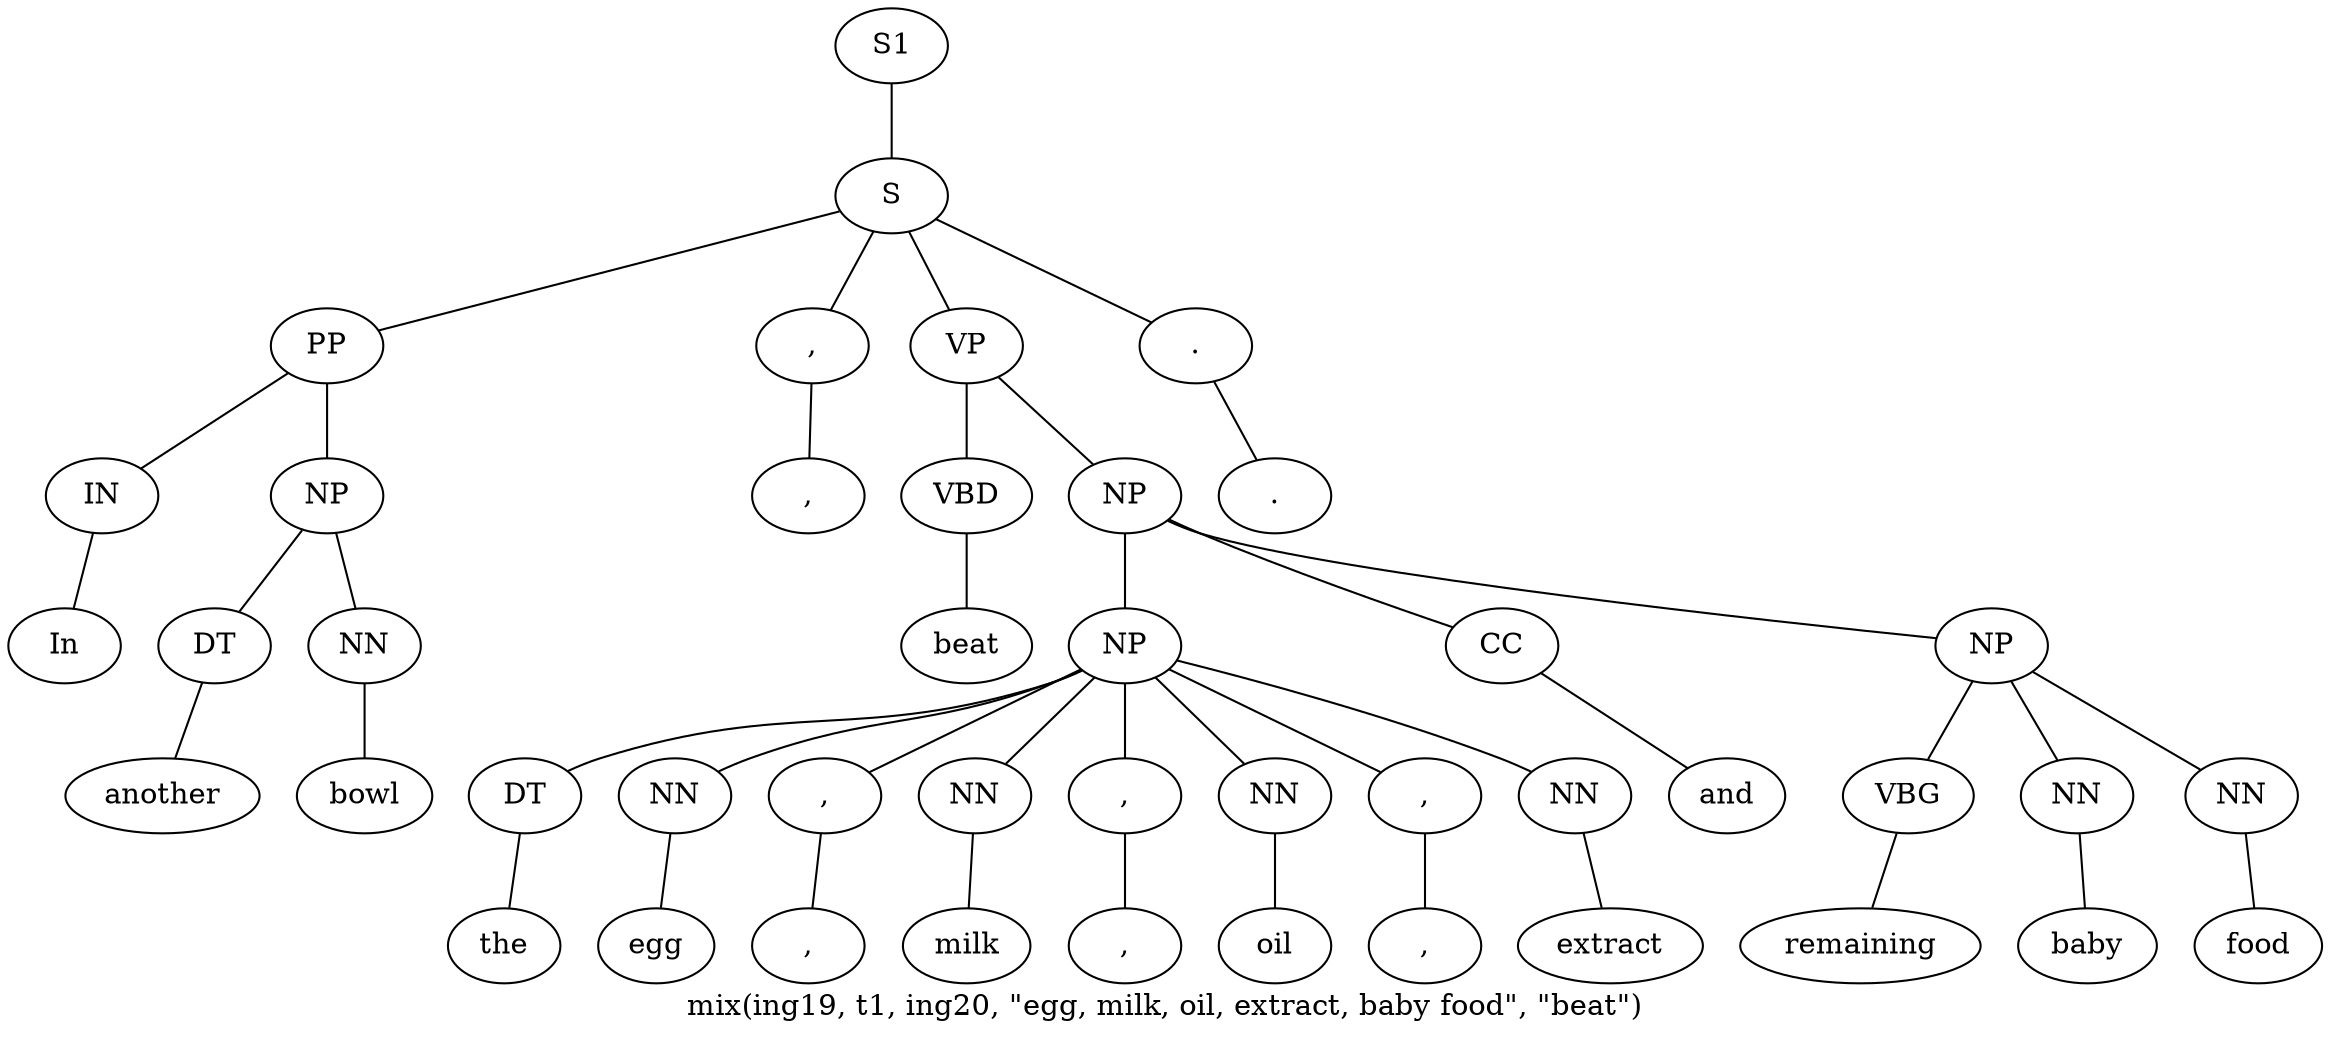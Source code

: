 graph SyntaxGraph {
	label = "mix(ing19, t1, ing20, \"egg, milk, oil, extract, baby food\", \"beat\")";
	Node0 [label="S1"];
	Node1 [label="S"];
	Node2 [label="PP"];
	Node3 [label="IN"];
	Node4 [label="In"];
	Node5 [label="NP"];
	Node6 [label="DT"];
	Node7 [label="another"];
	Node8 [label="NN"];
	Node9 [label="bowl"];
	Node10 [label=","];
	Node11 [label=","];
	Node12 [label="VP"];
	Node13 [label="VBD"];
	Node14 [label="beat"];
	Node15 [label="NP"];
	Node16 [label="NP"];
	Node17 [label="DT"];
	Node18 [label="the"];
	Node19 [label="NN"];
	Node20 [label="egg"];
	Node21 [label=","];
	Node22 [label=","];
	Node23 [label="NN"];
	Node24 [label="milk"];
	Node25 [label=","];
	Node26 [label=","];
	Node27 [label="NN"];
	Node28 [label="oil"];
	Node29 [label=","];
	Node30 [label=","];
	Node31 [label="NN"];
	Node32 [label="extract"];
	Node33 [label="CC"];
	Node34 [label="and"];
	Node35 [label="NP"];
	Node36 [label="VBG"];
	Node37 [label="remaining"];
	Node38 [label="NN"];
	Node39 [label="baby"];
	Node40 [label="NN"];
	Node41 [label="food"];
	Node42 [label="."];
	Node43 [label="."];

	Node0 -- Node1;
	Node1 -- Node2;
	Node1 -- Node10;
	Node1 -- Node12;
	Node1 -- Node42;
	Node2 -- Node3;
	Node2 -- Node5;
	Node3 -- Node4;
	Node5 -- Node6;
	Node5 -- Node8;
	Node6 -- Node7;
	Node8 -- Node9;
	Node10 -- Node11;
	Node12 -- Node13;
	Node12 -- Node15;
	Node13 -- Node14;
	Node15 -- Node16;
	Node15 -- Node33;
	Node15 -- Node35;
	Node16 -- Node17;
	Node16 -- Node19;
	Node16 -- Node21;
	Node16 -- Node23;
	Node16 -- Node25;
	Node16 -- Node27;
	Node16 -- Node29;
	Node16 -- Node31;
	Node17 -- Node18;
	Node19 -- Node20;
	Node21 -- Node22;
	Node23 -- Node24;
	Node25 -- Node26;
	Node27 -- Node28;
	Node29 -- Node30;
	Node31 -- Node32;
	Node33 -- Node34;
	Node35 -- Node36;
	Node35 -- Node38;
	Node35 -- Node40;
	Node36 -- Node37;
	Node38 -- Node39;
	Node40 -- Node41;
	Node42 -- Node43;
}